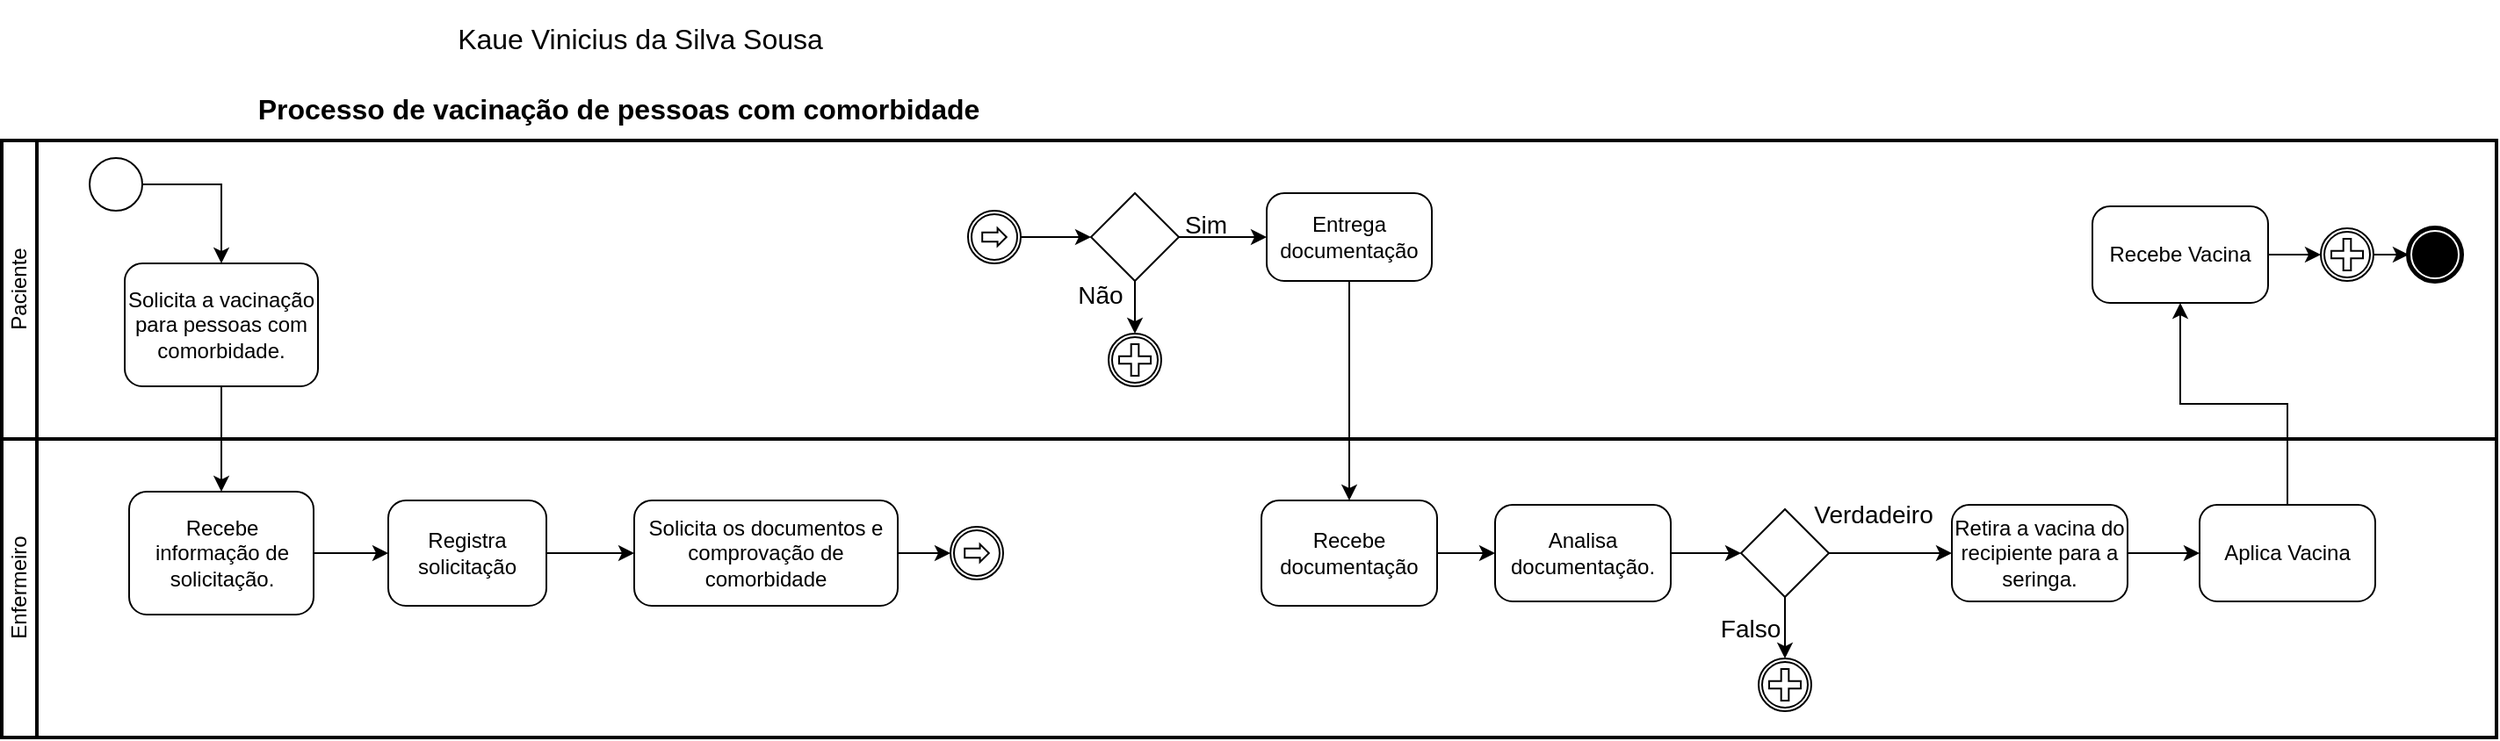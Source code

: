 <mxfile version="14.8.0" type="device"><diagram id="UN9MAU0eAb8wcanCQlDg" name="Page-1"><mxGraphModel dx="1353" dy="482" grid="1" gridSize="10" guides="1" tooltips="1" connect="1" arrows="1" fold="1" page="1" pageScale="1" pageWidth="827" pageHeight="1169" math="0" shadow="0"><root><mxCell id="0"/><mxCell id="1" parent="0"/><mxCell id="Ge4pJmZH3Xt35IHBR1ZM-1" value="Paciente" style="swimlane;html=1;startSize=20;fontStyle=0;collapsible=0;horizontal=0;swimlaneLine=1;swimlaneFillColor=#ffffff;strokeWidth=2;" vertex="1" parent="1"><mxGeometry x="-10" y="80" width="1420" height="170" as="geometry"/></mxCell><mxCell id="Ge4pJmZH3Xt35IHBR1ZM-8" style="edgeStyle=orthogonalEdgeStyle;rounded=0;orthogonalLoop=1;jettySize=auto;html=1;exitX=1;exitY=0.5;exitDx=0;exitDy=0;exitPerimeter=0;entryX=0.5;entryY=0;entryDx=0;entryDy=0;entryPerimeter=0;" edge="1" parent="Ge4pJmZH3Xt35IHBR1ZM-1" source="Ge4pJmZH3Xt35IHBR1ZM-4" target="Ge4pJmZH3Xt35IHBR1ZM-5"><mxGeometry relative="1" as="geometry"/></mxCell><mxCell id="Ge4pJmZH3Xt35IHBR1ZM-4" value="" style="points=[[0.145,0.145,0],[0.5,0,0],[0.855,0.145,0],[1,0.5,0],[0.855,0.855,0],[0.5,1,0],[0.145,0.855,0],[0,0.5,0]];shape=mxgraph.bpmn.event;html=1;verticalLabelPosition=bottom;labelBackgroundColor=#ffffff;verticalAlign=top;align=center;perimeter=ellipsePerimeter;outlineConnect=0;aspect=fixed;outline=standard;symbol=general;" vertex="1" parent="Ge4pJmZH3Xt35IHBR1ZM-1"><mxGeometry x="50" y="10" width="30" height="30" as="geometry"/></mxCell><mxCell id="Ge4pJmZH3Xt35IHBR1ZM-5" value="Solicita a vacinação para pessoas com comorbidade." style="points=[[0.25,0,0],[0.5,0,0],[0.75,0,0],[1,0.25,0],[1,0.5,0],[1,0.75,0],[0.75,1,0],[0.5,1,0],[0.25,1,0],[0,0.75,0],[0,0.5,0],[0,0.25,0]];shape=mxgraph.bpmn.task;whiteSpace=wrap;rectStyle=rounded;size=10;taskMarker=abstract;" vertex="1" parent="Ge4pJmZH3Xt35IHBR1ZM-1"><mxGeometry x="70" y="70" width="110" height="70" as="geometry"/></mxCell><mxCell id="Ge4pJmZH3Xt35IHBR1ZM-31" style="edgeStyle=orthogonalEdgeStyle;rounded=0;orthogonalLoop=1;jettySize=auto;html=1;exitX=0.5;exitY=1;exitDx=0;exitDy=0;exitPerimeter=0;entryX=0.5;entryY=0;entryDx=0;entryDy=0;entryPerimeter=0;" edge="1" parent="Ge4pJmZH3Xt35IHBR1ZM-1" source="Ge4pJmZH3Xt35IHBR1ZM-28" target="Ge4pJmZH3Xt35IHBR1ZM-30"><mxGeometry relative="1" as="geometry"/></mxCell><mxCell id="Ge4pJmZH3Xt35IHBR1ZM-35" style="edgeStyle=orthogonalEdgeStyle;rounded=0;orthogonalLoop=1;jettySize=auto;html=1;exitX=1;exitY=0.5;exitDx=0;exitDy=0;exitPerimeter=0;entryX=0;entryY=0.5;entryDx=0;entryDy=0;entryPerimeter=0;" edge="1" parent="Ge4pJmZH3Xt35IHBR1ZM-1" source="Ge4pJmZH3Xt35IHBR1ZM-28" target="Ge4pJmZH3Xt35IHBR1ZM-34"><mxGeometry relative="1" as="geometry"/></mxCell><mxCell id="Ge4pJmZH3Xt35IHBR1ZM-28" value="" style="points=[[0.25,0.25,0],[0.5,0,0],[0.75,0.25,0],[1,0.5,0],[0.75,0.75,0],[0.5,1,0],[0.25,0.75,0],[0,0.5,0]];shape=mxgraph.bpmn.gateway2;html=1;verticalLabelPosition=bottom;labelBackgroundColor=#ffffff;verticalAlign=top;align=center;perimeter=rhombusPerimeter;outlineConnect=0;outline=none;symbol=none;" vertex="1" parent="Ge4pJmZH3Xt35IHBR1ZM-1"><mxGeometry x="620" y="30" width="50" height="50" as="geometry"/></mxCell><mxCell id="Ge4pJmZH3Xt35IHBR1ZM-29" value="&lt;span style=&quot;font-weight: normal&quot;&gt;&lt;font style=&quot;font-size: 14px&quot;&gt;Não&lt;/font&gt;&lt;/span&gt;" style="text;strokeColor=none;fillColor=none;html=1;fontSize=24;fontStyle=1;verticalAlign=middle;align=center;" vertex="1" parent="Ge4pJmZH3Xt35IHBR1ZM-1"><mxGeometry x="600" y="80" width="50" height="10" as="geometry"/></mxCell><mxCell id="Ge4pJmZH3Xt35IHBR1ZM-30" value="" style="points=[[0.145,0.145,0],[0.5,0,0],[0.855,0.145,0],[1,0.5,0],[0.855,0.855,0],[0.5,1,0],[0.145,0.855,0],[0,0.5,0]];shape=mxgraph.bpmn.event;html=1;verticalLabelPosition=bottom;labelBackgroundColor=#ffffff;verticalAlign=top;align=center;perimeter=ellipsePerimeter;outlineConnect=0;aspect=fixed;outline=catching;symbol=parallelMultiple;" vertex="1" parent="Ge4pJmZH3Xt35IHBR1ZM-1"><mxGeometry x="630" y="110" width="30" height="30" as="geometry"/></mxCell><mxCell id="Ge4pJmZH3Xt35IHBR1ZM-33" style="edgeStyle=orthogonalEdgeStyle;rounded=0;orthogonalLoop=1;jettySize=auto;html=1;exitX=1;exitY=0.5;exitDx=0;exitDy=0;exitPerimeter=0;entryX=0;entryY=0.5;entryDx=0;entryDy=0;entryPerimeter=0;" edge="1" parent="Ge4pJmZH3Xt35IHBR1ZM-1" source="Ge4pJmZH3Xt35IHBR1ZM-32" target="Ge4pJmZH3Xt35IHBR1ZM-28"><mxGeometry relative="1" as="geometry"/></mxCell><mxCell id="Ge4pJmZH3Xt35IHBR1ZM-32" value="" style="points=[[0.145,0.145,0],[0.5,0,0],[0.855,0.145,0],[1,0.5,0],[0.855,0.855,0],[0.5,1,0],[0.145,0.855,0],[0,0.5,0]];shape=mxgraph.bpmn.event;html=1;verticalLabelPosition=bottom;labelBackgroundColor=#ffffff;verticalAlign=top;align=center;perimeter=ellipsePerimeter;outlineConnect=0;aspect=fixed;outline=catching;symbol=link;" vertex="1" parent="Ge4pJmZH3Xt35IHBR1ZM-1"><mxGeometry x="550" y="40" width="30" height="30" as="geometry"/></mxCell><mxCell id="Ge4pJmZH3Xt35IHBR1ZM-34" value="Entrega documentação" style="points=[[0.25,0,0],[0.5,0,0],[0.75,0,0],[1,0.25,0],[1,0.5,0],[1,0.75,0],[0.75,1,0],[0.5,1,0],[0.25,1,0],[0,0.75,0],[0,0.5,0],[0,0.25,0]];shape=mxgraph.bpmn.task;whiteSpace=wrap;rectStyle=rounded;size=10;taskMarker=abstract;" vertex="1" parent="Ge4pJmZH3Xt35IHBR1ZM-1"><mxGeometry x="720" y="30" width="94" height="50" as="geometry"/></mxCell><mxCell id="Ge4pJmZH3Xt35IHBR1ZM-22" value="" style="points=[[0.145,0.145,0],[0.5,0,0],[0.855,0.145,0],[1,0.5,0],[0.855,0.855,0],[0.5,1,0],[0.145,0.855,0],[0,0.5,0]];shape=mxgraph.bpmn.event;html=1;verticalLabelPosition=bottom;labelBackgroundColor=#ffffff;verticalAlign=top;align=center;perimeter=ellipsePerimeter;outlineConnect=0;aspect=fixed;outline=catching;symbol=parallelMultiple;" vertex="1" parent="Ge4pJmZH3Xt35IHBR1ZM-1"><mxGeometry x="1320" y="50" width="30" height="30" as="geometry"/></mxCell><mxCell id="Ge4pJmZH3Xt35IHBR1ZM-23" value="" style="points=[[0.145,0.145,0],[0.5,0,0],[0.855,0.145,0],[1,0.5,0],[0.855,0.855,0],[0.5,1,0],[0.145,0.855,0],[0,0.5,0]];shape=mxgraph.bpmn.event;html=1;verticalLabelPosition=bottom;labelBackgroundColor=#ffffff;verticalAlign=top;align=center;perimeter=ellipsePerimeter;outlineConnect=0;aspect=fixed;outline=end;symbol=terminate;" vertex="1" parent="Ge4pJmZH3Xt35IHBR1ZM-1"><mxGeometry x="1370" y="50" width="30" height="30" as="geometry"/></mxCell><mxCell id="Ge4pJmZH3Xt35IHBR1ZM-54" style="edgeStyle=orthogonalEdgeStyle;rounded=0;orthogonalLoop=1;jettySize=auto;html=1;exitX=1;exitY=0.5;exitDx=0;exitDy=0;exitPerimeter=0;entryX=0;entryY=0.5;entryDx=0;entryDy=0;entryPerimeter=0;" edge="1" parent="Ge4pJmZH3Xt35IHBR1ZM-1" source="Ge4pJmZH3Xt35IHBR1ZM-52" target="Ge4pJmZH3Xt35IHBR1ZM-22"><mxGeometry relative="1" as="geometry"/></mxCell><mxCell id="Ge4pJmZH3Xt35IHBR1ZM-52" value="Recebe Vacina" style="points=[[0.25,0,0],[0.5,0,0],[0.75,0,0],[1,0.25,0],[1,0.5,0],[1,0.75,0],[0.75,1,0],[0.5,1,0],[0.25,1,0],[0,0.75,0],[0,0.5,0],[0,0.25,0]];shape=mxgraph.bpmn.task;whiteSpace=wrap;rectStyle=rounded;size=10;taskMarker=abstract;" vertex="1" parent="Ge4pJmZH3Xt35IHBR1ZM-1"><mxGeometry x="1190" y="37.5" width="100" height="55" as="geometry"/></mxCell><mxCell id="Ge4pJmZH3Xt35IHBR1ZM-2" value="&lt;font style=&quot;font-size: 16px&quot;&gt;Processo de vacinação de pessoas com comorbidade&amp;nbsp;&lt;/font&gt;" style="text;strokeColor=none;fillColor=none;html=1;fontSize=24;fontStyle=1;verticalAlign=middle;align=center;" vertex="1" parent="1"><mxGeometry x="140" y="40" width="406" height="40" as="geometry"/></mxCell><mxCell id="Ge4pJmZH3Xt35IHBR1ZM-3" value="Enfermeiro" style="swimlane;html=1;startSize=20;fontStyle=0;collapsible=0;horizontal=0;swimlaneLine=1;swimlaneFillColor=#ffffff;strokeWidth=2;" vertex="1" parent="1"><mxGeometry x="-10" y="250" width="1420" height="170" as="geometry"/></mxCell><mxCell id="Ge4pJmZH3Xt35IHBR1ZM-13" style="edgeStyle=orthogonalEdgeStyle;rounded=0;orthogonalLoop=1;jettySize=auto;html=1;exitX=1;exitY=0.5;exitDx=0;exitDy=0;exitPerimeter=0;" edge="1" parent="Ge4pJmZH3Xt35IHBR1ZM-3" source="Ge4pJmZH3Xt35IHBR1ZM-7" target="Ge4pJmZH3Xt35IHBR1ZM-12"><mxGeometry relative="1" as="geometry"/></mxCell><mxCell id="Ge4pJmZH3Xt35IHBR1ZM-7" value="Recebe informação de solicitação." style="points=[[0.25,0,0],[0.5,0,0],[0.75,0,0],[1,0.25,0],[1,0.5,0],[1,0.75,0],[0.75,1,0],[0.5,1,0],[0.25,1,0],[0,0.75,0],[0,0.5,0],[0,0.25,0]];shape=mxgraph.bpmn.task;whiteSpace=wrap;rectStyle=rounded;size=10;taskMarker=abstract;" vertex="1" parent="Ge4pJmZH3Xt35IHBR1ZM-3"><mxGeometry x="72.5" y="30" width="105" height="70" as="geometry"/></mxCell><mxCell id="Ge4pJmZH3Xt35IHBR1ZM-15" style="edgeStyle=orthogonalEdgeStyle;rounded=0;orthogonalLoop=1;jettySize=auto;html=1;exitX=1;exitY=0.5;exitDx=0;exitDy=0;exitPerimeter=0;entryX=0;entryY=0.5;entryDx=0;entryDy=0;entryPerimeter=0;" edge="1" parent="Ge4pJmZH3Xt35IHBR1ZM-3" source="Ge4pJmZH3Xt35IHBR1ZM-12" target="Ge4pJmZH3Xt35IHBR1ZM-14"><mxGeometry relative="1" as="geometry"/></mxCell><mxCell id="Ge4pJmZH3Xt35IHBR1ZM-12" value="Registra solicitação" style="points=[[0.25,0,0],[0.5,0,0],[0.75,0,0],[1,0.25,0],[1,0.5,0],[1,0.75,0],[0.75,1,0],[0.5,1,0],[0.25,1,0],[0,0.75,0],[0,0.5,0],[0,0.25,0]];shape=mxgraph.bpmn.task;whiteSpace=wrap;rectStyle=rounded;size=10;taskMarker=abstract;" vertex="1" parent="Ge4pJmZH3Xt35IHBR1ZM-3"><mxGeometry x="220" y="35" width="90" height="60" as="geometry"/></mxCell><mxCell id="Ge4pJmZH3Xt35IHBR1ZM-26" style="edgeStyle=orthogonalEdgeStyle;rounded=0;orthogonalLoop=1;jettySize=auto;html=1;exitX=1;exitY=0.5;exitDx=0;exitDy=0;exitPerimeter=0;entryX=0;entryY=0.5;entryDx=0;entryDy=0;entryPerimeter=0;" edge="1" parent="Ge4pJmZH3Xt35IHBR1ZM-3" source="Ge4pJmZH3Xt35IHBR1ZM-14" target="Ge4pJmZH3Xt35IHBR1ZM-25"><mxGeometry relative="1" as="geometry"/></mxCell><mxCell id="Ge4pJmZH3Xt35IHBR1ZM-14" value="Solicita os documentos e comprovação de comorbidade" style="points=[[0.25,0,0],[0.5,0,0],[0.75,0,0],[1,0.25,0],[1,0.5,0],[1,0.75,0],[0.75,1,0],[0.5,1,0],[0.25,1,0],[0,0.75,0],[0,0.5,0],[0,0.25,0]];shape=mxgraph.bpmn.task;whiteSpace=wrap;rectStyle=rounded;size=10;taskMarker=abstract;" vertex="1" parent="Ge4pJmZH3Xt35IHBR1ZM-3"><mxGeometry x="360" y="35" width="150" height="60" as="geometry"/></mxCell><mxCell id="Ge4pJmZH3Xt35IHBR1ZM-25" value="" style="points=[[0.145,0.145,0],[0.5,0,0],[0.855,0.145,0],[1,0.5,0],[0.855,0.855,0],[0.5,1,0],[0.145,0.855,0],[0,0.5,0]];shape=mxgraph.bpmn.event;html=1;verticalLabelPosition=bottom;labelBackgroundColor=#ffffff;verticalAlign=top;align=center;perimeter=ellipsePerimeter;outlineConnect=0;aspect=fixed;outline=catching;symbol=link;" vertex="1" parent="Ge4pJmZH3Xt35IHBR1ZM-3"><mxGeometry x="540" y="50" width="30" height="30" as="geometry"/></mxCell><mxCell id="Ge4pJmZH3Xt35IHBR1ZM-39" style="edgeStyle=orthogonalEdgeStyle;rounded=0;orthogonalLoop=1;jettySize=auto;html=1;exitX=1;exitY=0.5;exitDx=0;exitDy=0;exitPerimeter=0;entryX=0;entryY=0.5;entryDx=0;entryDy=0;entryPerimeter=0;" edge="1" parent="Ge4pJmZH3Xt35IHBR1ZM-3" source="Ge4pJmZH3Xt35IHBR1ZM-36" target="Ge4pJmZH3Xt35IHBR1ZM-38"><mxGeometry relative="1" as="geometry"/></mxCell><mxCell id="Ge4pJmZH3Xt35IHBR1ZM-36" value="Recebe documentação" style="points=[[0.25,0,0],[0.5,0,0],[0.75,0,0],[1,0.25,0],[1,0.5,0],[1,0.75,0],[0.75,1,0],[0.5,1,0],[0.25,1,0],[0,0.75,0],[0,0.5,0],[0,0.25,0]];shape=mxgraph.bpmn.task;whiteSpace=wrap;rectStyle=rounded;size=10;taskMarker=abstract;" vertex="1" parent="Ge4pJmZH3Xt35IHBR1ZM-3"><mxGeometry x="717" y="35" width="100" height="60" as="geometry"/></mxCell><mxCell id="Ge4pJmZH3Xt35IHBR1ZM-42" style="edgeStyle=orthogonalEdgeStyle;rounded=0;orthogonalLoop=1;jettySize=auto;html=1;exitX=1;exitY=0.5;exitDx=0;exitDy=0;exitPerimeter=0;entryX=0;entryY=0.5;entryDx=0;entryDy=0;entryPerimeter=0;" edge="1" parent="Ge4pJmZH3Xt35IHBR1ZM-3" source="Ge4pJmZH3Xt35IHBR1ZM-38" target="Ge4pJmZH3Xt35IHBR1ZM-41"><mxGeometry relative="1" as="geometry"/></mxCell><mxCell id="Ge4pJmZH3Xt35IHBR1ZM-38" value="Analisa documentação." style="points=[[0.25,0,0],[0.5,0,0],[0.75,0,0],[1,0.25,0],[1,0.5,0],[1,0.75,0],[0.75,1,0],[0.5,1,0],[0.25,1,0],[0,0.75,0],[0,0.5,0],[0,0.25,0]];shape=mxgraph.bpmn.task;whiteSpace=wrap;rectStyle=rounded;size=10;taskMarker=abstract;" vertex="1" parent="Ge4pJmZH3Xt35IHBR1ZM-3"><mxGeometry x="850" y="37.5" width="100" height="55" as="geometry"/></mxCell><mxCell id="Ge4pJmZH3Xt35IHBR1ZM-49" style="edgeStyle=orthogonalEdgeStyle;rounded=0;orthogonalLoop=1;jettySize=auto;html=1;exitX=1;exitY=0.5;exitDx=0;exitDy=0;exitPerimeter=0;entryX=0;entryY=0.5;entryDx=0;entryDy=0;entryPerimeter=0;" edge="1" parent="Ge4pJmZH3Xt35IHBR1ZM-3" source="Ge4pJmZH3Xt35IHBR1ZM-41" target="Ge4pJmZH3Xt35IHBR1ZM-48"><mxGeometry relative="1" as="geometry"/></mxCell><mxCell id="Ge4pJmZH3Xt35IHBR1ZM-41" value="" style="points=[[0.25,0.25,0],[0.5,0,0],[0.75,0.25,0],[1,0.5,0],[0.75,0.75,0],[0.5,1,0],[0.25,0.75,0],[0,0.5,0]];shape=mxgraph.bpmn.gateway2;html=1;verticalLabelPosition=bottom;labelBackgroundColor=#ffffff;verticalAlign=top;align=center;perimeter=rhombusPerimeter;outlineConnect=0;outline=none;symbol=none;" vertex="1" parent="Ge4pJmZH3Xt35IHBR1ZM-3"><mxGeometry x="990" y="40" width="50" height="50" as="geometry"/></mxCell><mxCell id="Ge4pJmZH3Xt35IHBR1ZM-43" value="" style="points=[[0.145,0.145,0],[0.5,0,0],[0.855,0.145,0],[1,0.5,0],[0.855,0.855,0],[0.5,1,0],[0.145,0.855,0],[0,0.5,0]];shape=mxgraph.bpmn.event;html=1;verticalLabelPosition=bottom;labelBackgroundColor=#ffffff;verticalAlign=top;align=center;perimeter=ellipsePerimeter;outlineConnect=0;aspect=fixed;outline=catching;symbol=parallelMultiple;" vertex="1" parent="Ge4pJmZH3Xt35IHBR1ZM-3"><mxGeometry x="1000" y="125" width="30" height="30" as="geometry"/></mxCell><mxCell id="Ge4pJmZH3Xt35IHBR1ZM-44" style="edgeStyle=orthogonalEdgeStyle;rounded=0;orthogonalLoop=1;jettySize=auto;html=1;exitX=0.5;exitY=1;exitDx=0;exitDy=0;exitPerimeter=0;entryX=0.5;entryY=0;entryDx=0;entryDy=0;entryPerimeter=0;" edge="1" parent="Ge4pJmZH3Xt35IHBR1ZM-3" source="Ge4pJmZH3Xt35IHBR1ZM-41" target="Ge4pJmZH3Xt35IHBR1ZM-43"><mxGeometry relative="1" as="geometry"><mxPoint x="1015" y="110" as="targetPoint"/></mxGeometry></mxCell><mxCell id="Ge4pJmZH3Xt35IHBR1ZM-51" style="edgeStyle=orthogonalEdgeStyle;rounded=0;orthogonalLoop=1;jettySize=auto;html=1;exitX=1;exitY=0.5;exitDx=0;exitDy=0;exitPerimeter=0;entryX=0;entryY=0.5;entryDx=0;entryDy=0;entryPerimeter=0;" edge="1" parent="Ge4pJmZH3Xt35IHBR1ZM-3" source="Ge4pJmZH3Xt35IHBR1ZM-48" target="Ge4pJmZH3Xt35IHBR1ZM-50"><mxGeometry relative="1" as="geometry"/></mxCell><mxCell id="Ge4pJmZH3Xt35IHBR1ZM-48" value="Retira a vacina do recipiente para a seringa." style="points=[[0.25,0,0],[0.5,0,0],[0.75,0,0],[1,0.25,0],[1,0.5,0],[1,0.75,0],[0.75,1,0],[0.5,1,0],[0.25,1,0],[0,0.75,0],[0,0.5,0],[0,0.25,0]];shape=mxgraph.bpmn.task;whiteSpace=wrap;rectStyle=rounded;size=10;taskMarker=abstract;" vertex="1" parent="Ge4pJmZH3Xt35IHBR1ZM-3"><mxGeometry x="1110" y="37.5" width="100" height="55" as="geometry"/></mxCell><mxCell id="Ge4pJmZH3Xt35IHBR1ZM-50" value="Aplica Vacina" style="points=[[0.25,0,0],[0.5,0,0],[0.75,0,0],[1,0.25,0],[1,0.5,0],[1,0.75,0],[0.75,1,0],[0.5,1,0],[0.25,1,0],[0,0.75,0],[0,0.5,0],[0,0.25,0]];shape=mxgraph.bpmn.task;whiteSpace=wrap;rectStyle=rounded;size=10;taskMarker=abstract;" vertex="1" parent="Ge4pJmZH3Xt35IHBR1ZM-3"><mxGeometry x="1251" y="37.5" width="100" height="55" as="geometry"/></mxCell><mxCell id="Ge4pJmZH3Xt35IHBR1ZM-11" style="edgeStyle=orthogonalEdgeStyle;rounded=0;orthogonalLoop=1;jettySize=auto;html=1;exitX=0.5;exitY=1;exitDx=0;exitDy=0;exitPerimeter=0;entryX=0.5;entryY=0;entryDx=0;entryDy=0;entryPerimeter=0;" edge="1" parent="1" source="Ge4pJmZH3Xt35IHBR1ZM-5" target="Ge4pJmZH3Xt35IHBR1ZM-7"><mxGeometry relative="1" as="geometry"/></mxCell><mxCell id="Ge4pJmZH3Xt35IHBR1ZM-37" style="edgeStyle=orthogonalEdgeStyle;rounded=0;orthogonalLoop=1;jettySize=auto;html=1;exitX=0.5;exitY=1;exitDx=0;exitDy=0;exitPerimeter=0;entryX=0.5;entryY=0;entryDx=0;entryDy=0;entryPerimeter=0;" edge="1" parent="1" source="Ge4pJmZH3Xt35IHBR1ZM-34" target="Ge4pJmZH3Xt35IHBR1ZM-36"><mxGeometry relative="1" as="geometry"/></mxCell><mxCell id="Ge4pJmZH3Xt35IHBR1ZM-40" value="&lt;span style=&quot;font-weight: normal&quot;&gt;&lt;font style=&quot;font-size: 14px&quot;&gt;Sim&lt;/font&gt;&lt;/span&gt;" style="text;strokeColor=none;fillColor=none;html=1;fontSize=24;fontStyle=1;verticalAlign=middle;align=center;" vertex="1" parent="1"><mxGeometry x="650" y="120" width="50" height="10" as="geometry"/></mxCell><mxCell id="Ge4pJmZH3Xt35IHBR1ZM-46" value="&lt;span style=&quot;font-size: 14px ; font-weight: 400&quot;&gt;Falso&lt;/span&gt;" style="text;strokeColor=none;fillColor=none;html=1;fontSize=24;fontStyle=1;verticalAlign=middle;align=center;" vertex="1" parent="1"><mxGeometry x="960" y="350" width="50" height="10" as="geometry"/></mxCell><mxCell id="Ge4pJmZH3Xt35IHBR1ZM-47" value="&lt;span style=&quot;font-weight: normal&quot;&gt;&lt;font style=&quot;font-size: 14px&quot;&gt;Verdadeiro&lt;/font&gt;&lt;/span&gt;" style="text;strokeColor=none;fillColor=none;html=1;fontSize=24;fontStyle=1;verticalAlign=middle;align=center;" vertex="1" parent="1"><mxGeometry x="1030" y="280" width="50" height="20" as="geometry"/></mxCell><mxCell id="Ge4pJmZH3Xt35IHBR1ZM-53" style="edgeStyle=orthogonalEdgeStyle;rounded=0;orthogonalLoop=1;jettySize=auto;html=1;exitX=0.5;exitY=0;exitDx=0;exitDy=0;exitPerimeter=0;entryX=0.5;entryY=1;entryDx=0;entryDy=0;entryPerimeter=0;" edge="1" parent="1" source="Ge4pJmZH3Xt35IHBR1ZM-50" target="Ge4pJmZH3Xt35IHBR1ZM-52"><mxGeometry relative="1" as="geometry"/></mxCell><mxCell id="Ge4pJmZH3Xt35IHBR1ZM-55" style="edgeStyle=orthogonalEdgeStyle;rounded=0;orthogonalLoop=1;jettySize=auto;html=1;exitX=1;exitY=0.5;exitDx=0;exitDy=0;exitPerimeter=0;" edge="1" parent="1" source="Ge4pJmZH3Xt35IHBR1ZM-22"><mxGeometry relative="1" as="geometry"><mxPoint x="1360" y="145" as="targetPoint"/></mxGeometry></mxCell><mxCell id="Ge4pJmZH3Xt35IHBR1ZM-56" value="&lt;font style=&quot;font-size: 16px ; font-weight: normal&quot;&gt;Kaue Vinicius da Silva Sousa&lt;/font&gt;" style="text;strokeColor=none;fillColor=none;html=1;fontSize=24;fontStyle=1;verticalAlign=middle;align=center;" vertex="1" parent="1"><mxGeometry x="150" width="406" height="40" as="geometry"/></mxCell></root></mxGraphModel></diagram></mxfile>